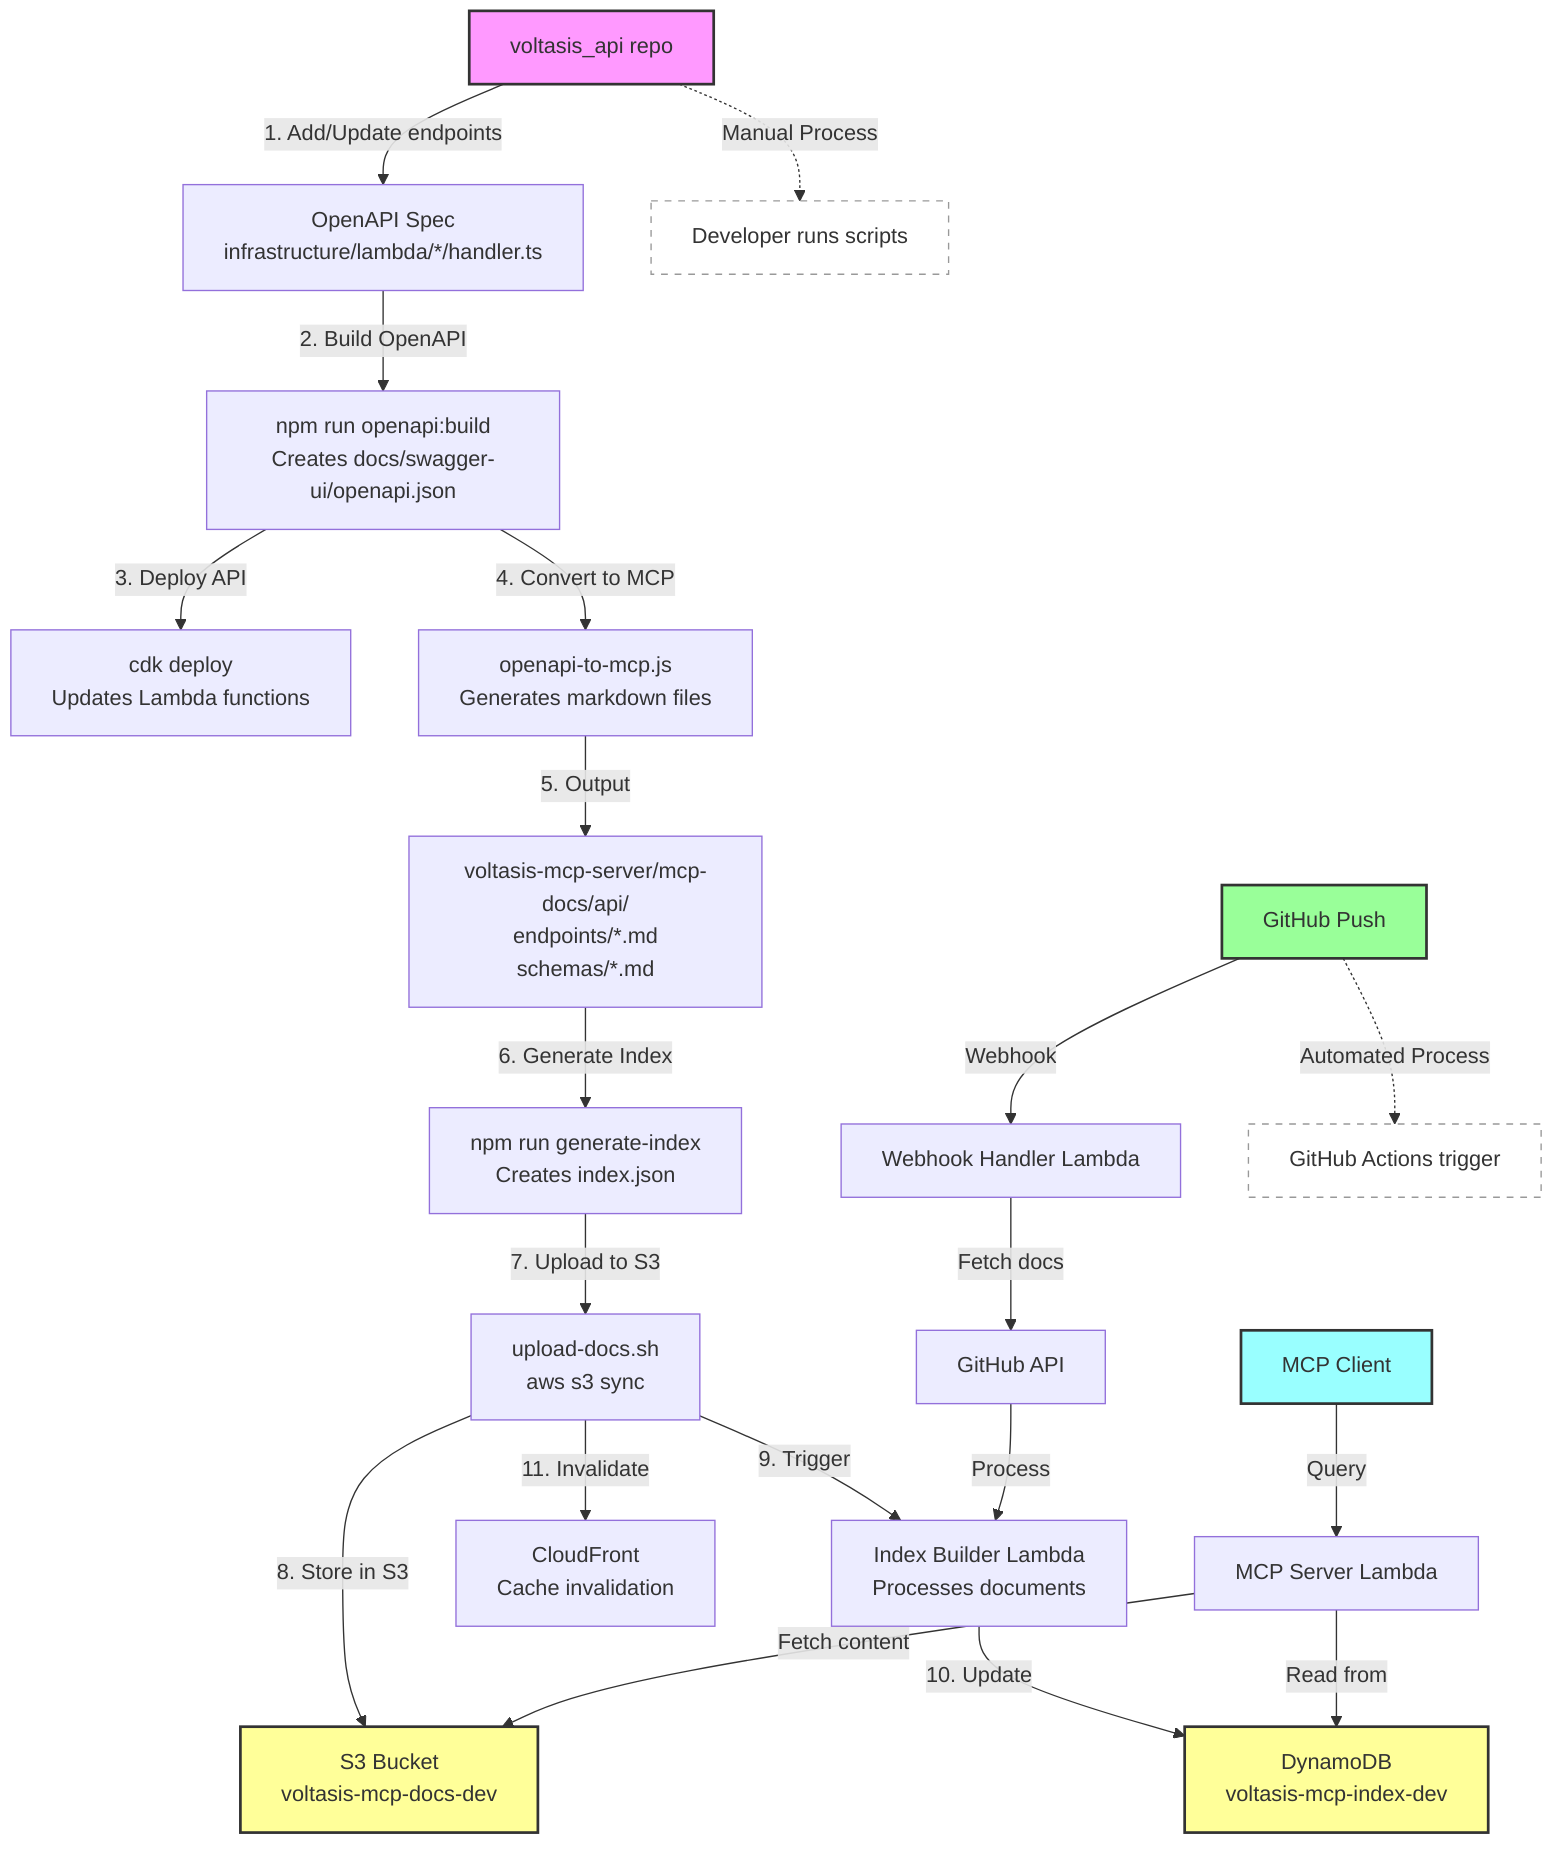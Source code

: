 graph TD
    %% MCP Documentation Update Process Flow
    %% This diagram shows how API documentation flows from voltasis_api to MCP server
    
    A[voltasis_api repo] -->|1. Add/Update endpoints| B[OpenAPI Spec<br/>infrastructure/lambda/*/handler.ts]
    B -->|2. Build OpenAPI| C[npm run openapi:build<br/>Creates docs/swagger-ui/openapi.json]
    C -->|3. Deploy API| D[cdk deploy<br/>Updates Lambda functions]
    C -->|4. Convert to MCP| E[openapi-to-mcp.js<br/>Generates markdown files]
    E -->|5. Output| F[voltasis-mcp-server/mcp-docs/api/<br/>endpoints/*.md<br/>schemas/*.md]
    F -->|6. Generate Index| G[npm run generate-index<br/>Creates index.json]
    G -->|7. Upload to S3| H[upload-docs.sh<br/>aws s3 sync]
    H -->|8. Store in S3| I[S3 Bucket<br/>voltasis-mcp-docs-dev]
    H -->|9. Trigger| J[Index Builder Lambda<br/>Processes documents]
    J -->|10. Update| K[DynamoDB<br/>voltasis-mcp-index-dev]
    H -->|11. Invalidate| L[CloudFront<br/>Cache invalidation]
    
    M[MCP Client] -->|Query| N[MCP Server Lambda]
    N -->|Read from| K
    N -->|Fetch content| I
    
    %% Alternative automated flow
    O[GitHub Push] -->|Webhook| P[Webhook Handler Lambda]
    P -->|Fetch docs| Q[GitHub API]
    Q -->|Process| J
    
    %% Styling
    style A fill:#f9f,stroke:#333,stroke-width:2px
    style M fill:#9ff,stroke:#333,stroke-width:2px
    style I fill:#ff9,stroke:#333,stroke-width:2px
    style K fill:#ff9,stroke:#333,stroke-width:2px
    style O fill:#9f9,stroke:#333,stroke-width:2px
    
    %% Add notes
    A -.->|Manual Process| R[Developer runs scripts]
    O -.->|Automated Process| S[GitHub Actions trigger]
    
    style R fill:#fff,stroke:#999,stroke-dasharray: 5 5
    style S fill:#fff,stroke:#999,stroke-dasharray: 5 5